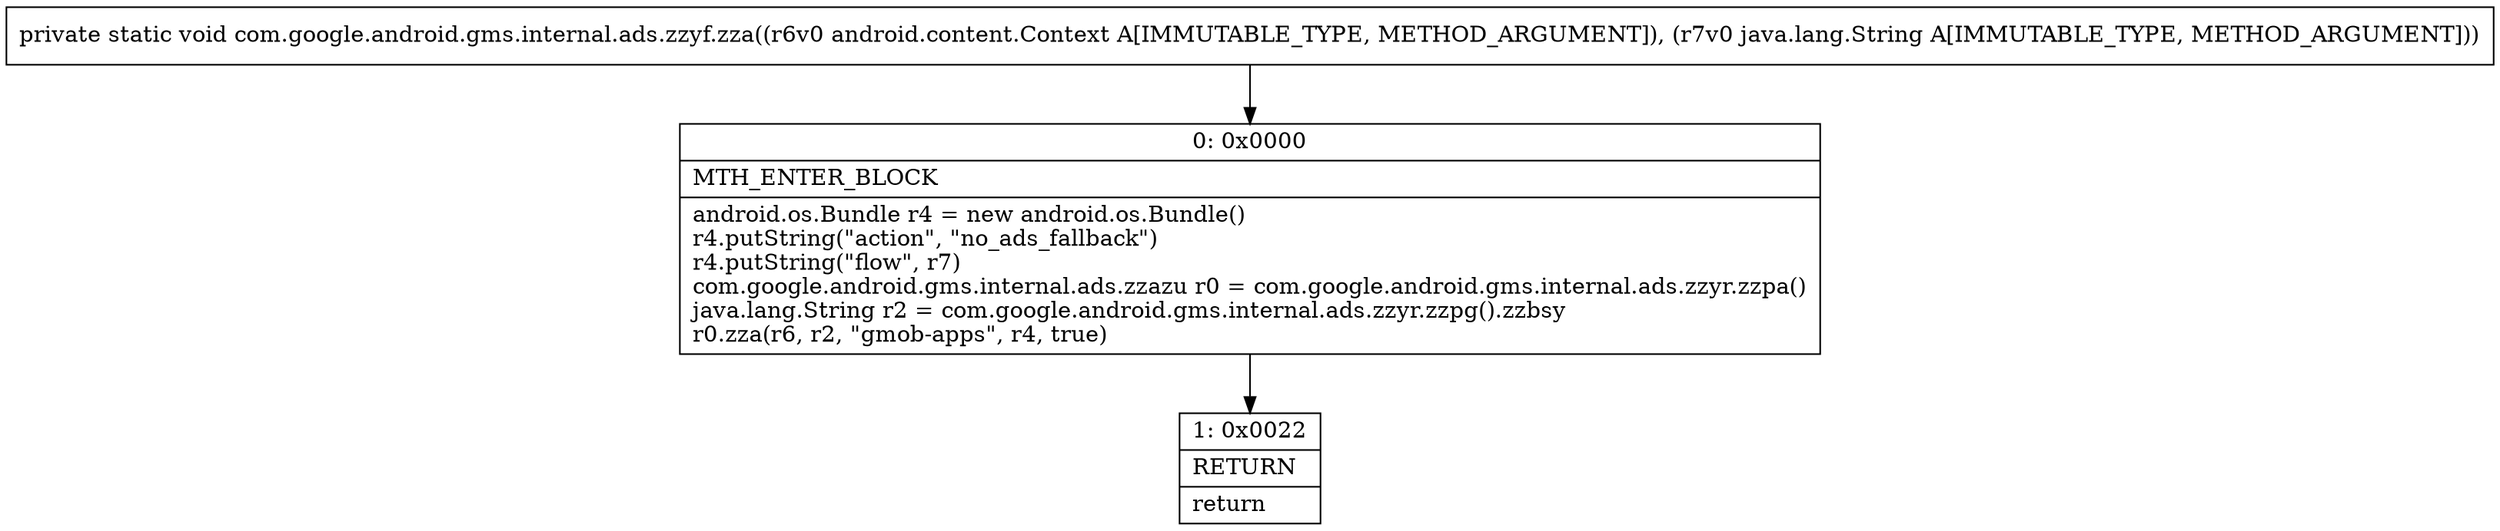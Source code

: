 digraph "CFG forcom.google.android.gms.internal.ads.zzyf.zza(Landroid\/content\/Context;Ljava\/lang\/String;)V" {
Node_0 [shape=record,label="{0\:\ 0x0000|MTH_ENTER_BLOCK\l|android.os.Bundle r4 = new android.os.Bundle()\lr4.putString(\"action\", \"no_ads_fallback\")\lr4.putString(\"flow\", r7)\lcom.google.android.gms.internal.ads.zzazu r0 = com.google.android.gms.internal.ads.zzyr.zzpa()\ljava.lang.String r2 = com.google.android.gms.internal.ads.zzyr.zzpg().zzbsy\lr0.zza(r6, r2, \"gmob\-apps\", r4, true)\l}"];
Node_1 [shape=record,label="{1\:\ 0x0022|RETURN\l|return\l}"];
MethodNode[shape=record,label="{private static void com.google.android.gms.internal.ads.zzyf.zza((r6v0 android.content.Context A[IMMUTABLE_TYPE, METHOD_ARGUMENT]), (r7v0 java.lang.String A[IMMUTABLE_TYPE, METHOD_ARGUMENT])) }"];
MethodNode -> Node_0;
Node_0 -> Node_1;
}

